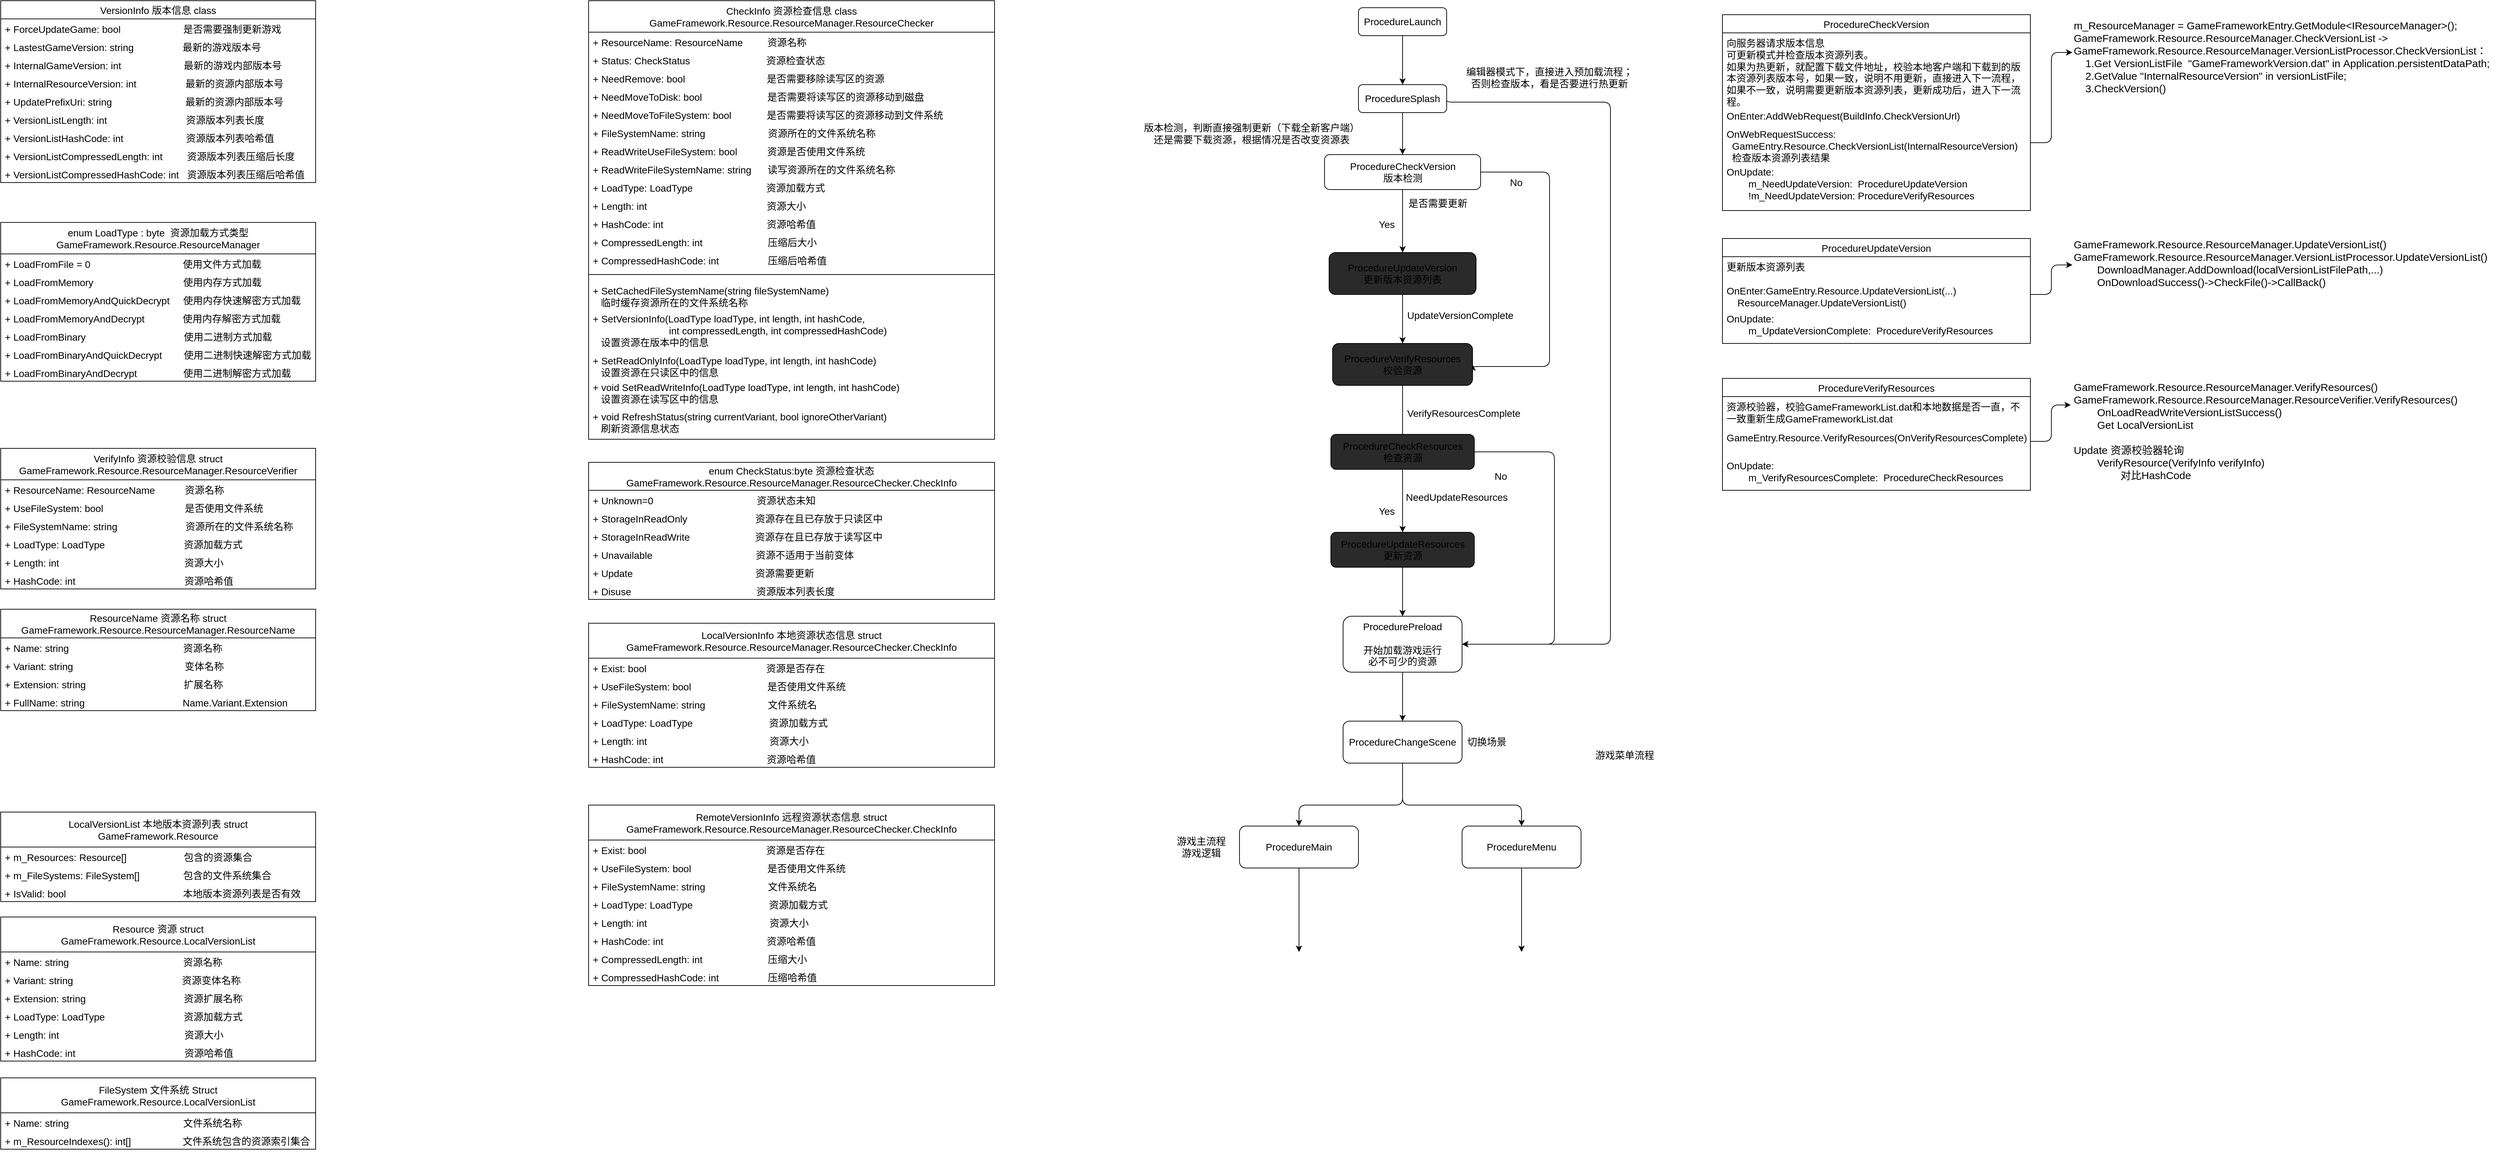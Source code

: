 <mxfile>
    <diagram id="QUaw3bAE2YYsnRq7ILRl" name="第 1 页">
        <mxGraphModel dx="1914" dy="881" grid="1" gridSize="10" guides="1" tooltips="1" connect="1" arrows="1" fold="1" page="1" pageScale="1" pageWidth="827" pageHeight="1169" background="none" math="0" shadow="0">
            <root>
                <mxCell id="0"/>
                <mxCell id="1" parent="0"/>
                <mxCell id="17" style="edgeStyle=orthogonalEdgeStyle;html=1;exitX=0.5;exitY=1;exitDx=0;exitDy=0;entryX=0.5;entryY=0;entryDx=0;entryDy=0;" parent="1" source="6" target="7" edge="1">
                    <mxGeometry relative="1" as="geometry"/>
                </mxCell>
                <mxCell id="6" value="ProcedureLaunch" style="rounded=1;whiteSpace=wrap;html=1;fontSize=14;" parent="1" vertex="1">
                    <mxGeometry x="1140" y="50" width="126" height="40" as="geometry"/>
                </mxCell>
                <mxCell id="42" style="edgeStyle=orthogonalEdgeStyle;html=1;entryX=0.5;entryY=0;entryDx=0;entryDy=0;exitX=0.5;exitY=1;exitDx=0;exitDy=0;" parent="1" source="7" target="13" edge="1">
                    <mxGeometry relative="1" as="geometry"/>
                </mxCell>
                <mxCell id="yiAYSCsGN9VdWLq7-ZU1-89" style="edgeStyle=orthogonalEdgeStyle;html=1;fontSize=14;exitX=1;exitY=0.5;exitDx=0;exitDy=0;" parent="1" source="7" target="10" edge="1">
                    <mxGeometry relative="1" as="geometry">
                        <mxPoint x="1300" y="190" as="sourcePoint"/>
                        <Array as="points">
                            <mxPoint x="1266" y="185"/>
                            <mxPoint x="1500" y="185"/>
                            <mxPoint x="1500" y="960"/>
                        </Array>
                    </mxGeometry>
                </mxCell>
                <mxCell id="7" value="&lt;span style=&quot;font-size: 14px;&quot;&gt;ProcedureSplash&lt;/span&gt;" style="rounded=1;whiteSpace=wrap;html=1;fontSize=14;" parent="1" vertex="1">
                    <mxGeometry x="1140" y="160" width="126" height="40" as="geometry"/>
                </mxCell>
                <mxCell id="8" value="编辑器模式下，直接进入预加载流程；否则检查版本，看是否要进行热更新" style="text;html=1;strokeColor=none;fillColor=none;align=center;verticalAlign=middle;whiteSpace=wrap;rounded=0;fontSize=14;" parent="1" vertex="1">
                    <mxGeometry x="1288" y="115" width="250" height="70" as="geometry"/>
                </mxCell>
                <mxCell id="60" style="edgeStyle=orthogonalEdgeStyle;html=1;entryX=0.5;entryY=0;entryDx=0;entryDy=0;fontSize=14;" parent="1" source="10" target="59" edge="1">
                    <mxGeometry relative="1" as="geometry"/>
                </mxCell>
                <mxCell id="10" value="ProcedurePreload&lt;br&gt;&lt;br&gt;开始加载游戏运行&lt;br&gt;必不可少的资源" style="rounded=1;whiteSpace=wrap;html=1;align=center;fontSize=14;" parent="1" vertex="1">
                    <mxGeometry x="1118" y="920" width="170" height="80" as="geometry"/>
                </mxCell>
                <mxCell id="yiAYSCsGN9VdWLq7-ZU1-79" style="edgeStyle=orthogonalEdgeStyle;html=1;entryX=0.5;entryY=0;entryDx=0;entryDy=0;fontSize=14;exitX=0.5;exitY=1;exitDx=0;exitDy=0;" parent="1" source="13" target="yiAYSCsGN9VdWLq7-ZU1-77" edge="1">
                    <mxGeometry relative="1" as="geometry">
                        <Array as="points">
                            <mxPoint x="1203" y="380"/>
                            <mxPoint x="1203" y="380"/>
                        </Array>
                    </mxGeometry>
                </mxCell>
                <mxCell id="yiAYSCsGN9VdWLq7-ZU1-80" style="edgeStyle=orthogonalEdgeStyle;html=1;fontSize=14;entryX=1;entryY=0.5;entryDx=0;entryDy=0;" parent="1" source="13" target="yiAYSCsGN9VdWLq7-ZU1-78" edge="1">
                    <mxGeometry relative="1" as="geometry">
                        <mxPoint x="1315" y="628" as="targetPoint"/>
                        <Array as="points">
                            <mxPoint x="1413" y="285"/>
                            <mxPoint x="1413" y="563"/>
                        </Array>
                    </mxGeometry>
                </mxCell>
                <mxCell id="13" value="ProcedureCheckVersion&lt;br&gt;&lt;span&gt;版本检测&lt;/span&gt;" style="rounded=1;whiteSpace=wrap;html=1;fontSize=14;" parent="1" vertex="1">
                    <mxGeometry x="1091.5" y="260" width="223" height="50" as="geometry"/>
                </mxCell>
                <mxCell id="18" value="VersionInfo 版本信息 class" style="swimlane;fontStyle=0;childLayout=stackLayout;horizontal=1;startSize=26;fillColor=none;horizontalStack=0;resizeParent=1;resizeParentMax=0;resizeLast=0;collapsible=1;marginBottom=0;fontSize=14;" parent="1" vertex="1">
                    <mxGeometry x="-800" y="40" width="450" height="260" as="geometry">
                        <mxRectangle x="20" y="20" width="90" height="26" as="alternateBounds"/>
                    </mxGeometry>
                </mxCell>
                <mxCell id="19" value="+ ForceUpdateGame: bool                       是否需要强制更新游戏" style="text;strokeColor=none;fillColor=none;align=left;verticalAlign=top;spacingLeft=4;spacingRight=4;overflow=hidden;rotatable=0;points=[[0,0.5],[1,0.5]];portConstraint=eastwest;fontSize=14;" parent="18" vertex="1">
                    <mxGeometry y="26" width="450" height="26" as="geometry"/>
                </mxCell>
                <mxCell id="20" value="+ LastestGameVersion: string                  最新的游戏版本号 " style="text;strokeColor=none;fillColor=none;align=left;verticalAlign=top;spacingLeft=4;spacingRight=4;overflow=hidden;rotatable=0;points=[[0,0.5],[1,0.5]];portConstraint=eastwest;fontSize=14;" parent="18" vertex="1">
                    <mxGeometry y="52" width="450" height="26" as="geometry"/>
                </mxCell>
                <mxCell id="21" value="+ InternalGameVersion: int                       最新的游戏内部版本号" style="text;strokeColor=none;fillColor=none;align=left;verticalAlign=top;spacingLeft=4;spacingRight=4;overflow=hidden;rotatable=0;points=[[0,0.5],[1,0.5]];portConstraint=eastwest;fontSize=14;" parent="18" vertex="1">
                    <mxGeometry y="78" width="450" height="26" as="geometry"/>
                </mxCell>
                <mxCell id="22" value="+ InternalResourceVersion: int                  最新的资源内部版本号" style="text;strokeColor=none;fillColor=none;align=left;verticalAlign=top;spacingLeft=4;spacingRight=4;overflow=hidden;rotatable=0;points=[[0,0.5],[1,0.5]];portConstraint=eastwest;fontSize=14;" parent="18" vertex="1">
                    <mxGeometry y="104" width="450" height="26" as="geometry"/>
                </mxCell>
                <mxCell id="23" value="+ UpdatePrefixUri: string                           最新的资源内部版本号    " style="text;strokeColor=none;fillColor=none;align=left;verticalAlign=top;spacingLeft=4;spacingRight=4;overflow=hidden;rotatable=0;points=[[0,0.5],[1,0.5]];portConstraint=eastwest;fontSize=14;" parent="18" vertex="1">
                    <mxGeometry y="130" width="450" height="26" as="geometry"/>
                </mxCell>
                <mxCell id="24" value="+ VersionListLength: int                             资源版本列表长度" style="text;strokeColor=none;fillColor=none;align=left;verticalAlign=top;spacingLeft=4;spacingRight=4;overflow=hidden;rotatable=0;points=[[0,0.5],[1,0.5]];portConstraint=eastwest;fontSize=14;" parent="18" vertex="1">
                    <mxGeometry y="156" width="450" height="26" as="geometry"/>
                </mxCell>
                <mxCell id="25" value="+ VersionListHashCode: int                       资源版本列表哈希值" style="text;strokeColor=none;fillColor=none;align=left;verticalAlign=top;spacingLeft=4;spacingRight=4;overflow=hidden;rotatable=0;points=[[0,0.5],[1,0.5]];portConstraint=eastwest;fontSize=14;" parent="18" vertex="1">
                    <mxGeometry y="182" width="450" height="26" as="geometry"/>
                </mxCell>
                <mxCell id="26" value="+ VersionListCompressedLength: int         资源版本列表压缩后长度" style="text;strokeColor=none;fillColor=none;align=left;verticalAlign=top;spacingLeft=4;spacingRight=4;overflow=hidden;rotatable=0;points=[[0,0.5],[1,0.5]];portConstraint=eastwest;fontSize=14;" parent="18" vertex="1">
                    <mxGeometry y="208" width="450" height="26" as="geometry"/>
                </mxCell>
                <mxCell id="33" value="+ VersionListCompressedHashCode: int   资源版本列表压缩后哈希值" style="text;strokeColor=none;fillColor=none;align=left;verticalAlign=top;spacingLeft=4;spacingRight=4;overflow=hidden;rotatable=0;points=[[0,0.5],[1,0.5]];portConstraint=eastwest;fontSize=14;" parent="18" vertex="1">
                    <mxGeometry y="234" width="450" height="26" as="geometry"/>
                </mxCell>
                <mxCell id="yiAYSCsGN9VdWLq7-ZU1-55" value="ProcedureCheckVersion" style="swimlane;fontStyle=0;childLayout=stackLayout;horizontal=1;startSize=26;horizontalStack=0;resizeParent=1;resizeParentMax=0;resizeLast=0;collapsible=1;marginBottom=0;fontSize=14;" parent="1" vertex="1">
                    <mxGeometry x="1660" y="60" width="440" height="280" as="geometry">
                        <mxRectangle x="1650" y="56" width="110" height="26" as="alternateBounds"/>
                    </mxGeometry>
                </mxCell>
                <mxCell id="yiAYSCsGN9VdWLq7-ZU1-84" value="向服务器请求版本信息&#10;可更新模式并检查版本资源列表。&#10;如果为热更新，就配置下载文件地址，校验本地客户端和下载到的版本资源列表版本号，如果一致，说明不用更新，直接进入下一流程，如果不一致，说明需要更新版本资源列表，更新成功后，进入下一流程。" style="text;strokeColor=none;fillColor=none;align=left;verticalAlign=top;spacingLeft=4;spacingRight=4;overflow=hidden;rotatable=0;points=[[0,0.5],[1,0.5]];portConstraint=eastwest;whiteSpace=wrap;fontSize=14;" parent="yiAYSCsGN9VdWLq7-ZU1-55" vertex="1">
                    <mxGeometry y="26" width="440" height="104" as="geometry"/>
                </mxCell>
                <mxCell id="yiAYSCsGN9VdWLq7-ZU1-56" value="OnEnter:AddWebRequest(BuildInfo.CheckVersionUrl)" style="text;strokeColor=none;fillColor=none;align=left;verticalAlign=top;spacingLeft=4;spacingRight=4;overflow=hidden;rotatable=0;points=[[0,0.5],[1,0.5]];portConstraint=eastwest;whiteSpace=wrap;fontSize=14;" parent="yiAYSCsGN9VdWLq7-ZU1-55" vertex="1">
                    <mxGeometry y="130" width="440" height="26" as="geometry"/>
                </mxCell>
                <mxCell id="yiAYSCsGN9VdWLq7-ZU1-57" value="OnWebRequestSuccess:&#10;  GameEntry.Resource.CheckVersionList(InternalResourceVersion)&#10;  检查版本资源列表结果" style="text;strokeColor=none;fillColor=none;align=left;verticalAlign=top;spacingLeft=4;spacingRight=4;overflow=hidden;rotatable=0;points=[[0,0.5],[1,0.5]];portConstraint=eastwest;fontSize=14;" parent="yiAYSCsGN9VdWLq7-ZU1-55" vertex="1">
                    <mxGeometry y="156" width="440" height="54" as="geometry"/>
                </mxCell>
                <mxCell id="yiAYSCsGN9VdWLq7-ZU1-58" value="OnUpdate:&#10;        m_NeedUpdateVersion:  ProcedureUpdateVersion&#10;        !m_NeedUpdateVersion: ProcedureVerifyResources" style="text;strokeColor=none;fillColor=none;align=left;verticalAlign=top;spacingLeft=4;spacingRight=4;overflow=hidden;rotatable=0;points=[[0,0.5],[1,0.5]];portConstraint=eastwest;fontSize=14;" parent="yiAYSCsGN9VdWLq7-ZU1-55" vertex="1">
                    <mxGeometry y="210" width="440" height="70" as="geometry"/>
                </mxCell>
                <mxCell id="yiAYSCsGN9VdWLq7-ZU1-75" value="m_ResourceManager = GameFrameworkEntry.GetModule&amp;lt;IResourceManager&amp;gt;();&lt;br style=&quot;font-size: 15px;&quot;&gt;GameFramework.Resource.ResourceManager.CheckVersionList -&amp;gt;&amp;nbsp;&lt;br style=&quot;font-size: 15px;&quot;&gt;GameFramework.Resource.ResourceManager.VersionListProcessor.CheckVersionList：&lt;br style=&quot;font-size: 15px;&quot;&gt;&amp;nbsp; &amp;nbsp; 1.Get VersionListFile&amp;nbsp; &quot;GameFrameworkVersion.dat&quot; in&amp;nbsp;Application.persistentDataPath;&lt;br style=&quot;font-size: 15px;&quot;&gt;&amp;nbsp; &amp;nbsp; 2.GetValue &quot;InternalResourceVersion&quot; in&amp;nbsp;versionListFile;&lt;br style=&quot;font-size: 15px;&quot;&gt;&amp;nbsp; &amp;nbsp; 3.CheckVersion()" style="text;align=left;verticalAlign=top;resizable=0;points=[];autosize=1;strokeColor=none;fontSize=15;html=1;" parent="1" vertex="1">
                    <mxGeometry x="2160" y="60" width="610" height="110" as="geometry"/>
                </mxCell>
                <mxCell id="yiAYSCsGN9VdWLq7-ZU1-76" style="edgeStyle=orthogonalEdgeStyle;html=1;entryX=0;entryY=0.491;entryDx=0;entryDy=0;entryPerimeter=0;fontSize=14;" parent="1" source="yiAYSCsGN9VdWLq7-ZU1-57" target="yiAYSCsGN9VdWLq7-ZU1-75" edge="1">
                    <mxGeometry relative="1" as="geometry"/>
                </mxCell>
                <mxCell id="49" style="edgeStyle=orthogonalEdgeStyle;html=1;entryX=0.5;entryY=0;entryDx=0;entryDy=0;fontSize=14;" parent="1" source="yiAYSCsGN9VdWLq7-ZU1-77" target="yiAYSCsGN9VdWLq7-ZU1-78" edge="1">
                    <mxGeometry relative="1" as="geometry">
                        <Array as="points"/>
                    </mxGeometry>
                </mxCell>
                <mxCell id="yiAYSCsGN9VdWLq7-ZU1-77" value="ProcedureUpdateVersion&lt;br&gt;更新版本资源列表" style="rounded=1;whiteSpace=wrap;html=1;fontSize=14;fillColor=#2a2a2a;verticalAlign=middle;" parent="1" vertex="1">
                    <mxGeometry x="1098" y="400" width="210" height="60" as="geometry"/>
                </mxCell>
                <mxCell id="yiAYSCsGN9VdWLq7-ZU1-83" style="edgeStyle=orthogonalEdgeStyle;html=1;entryX=0.5;entryY=0;entryDx=0;entryDy=0;fontSize=14;exitX=0.5;exitY=1;exitDx=0;exitDy=0;" parent="1" source="yiAYSCsGN9VdWLq7-ZU1-78" target="yiAYSCsGN9VdWLq7-ZU1-81" edge="1">
                    <mxGeometry relative="1" as="geometry">
                        <mxPoint x="1203" y="660" as="sourcePoint"/>
                        <Array as="points">
                            <mxPoint x="1203" y="700"/>
                            <mxPoint x="1203" y="700"/>
                        </Array>
                    </mxGeometry>
                </mxCell>
                <mxCell id="yiAYSCsGN9VdWLq7-ZU1-78" value="ProcedureVerifyResources&lt;br&gt;校验资源" style="rounded=1;whiteSpace=wrap;html=1;fontSize=14;fillColor=#2a2a2a;verticalAlign=middle;" parent="1" vertex="1">
                    <mxGeometry x="1103" y="530" width="200" height="60" as="geometry"/>
                </mxCell>
                <mxCell id="77" style="edgeStyle=none;html=1;entryX=0.5;entryY=0;entryDx=0;entryDy=0;" parent="1" source="yiAYSCsGN9VdWLq7-ZU1-81" target="76" edge="1">
                    <mxGeometry relative="1" as="geometry"/>
                </mxCell>
                <mxCell id="79" style="edgeStyle=orthogonalEdgeStyle;html=1;exitX=1;exitY=0.5;exitDx=0;exitDy=0;entryX=1;entryY=0.5;entryDx=0;entryDy=0;" parent="1" source="yiAYSCsGN9VdWLq7-ZU1-81" target="10" edge="1">
                    <mxGeometry relative="1" as="geometry">
                        <mxPoint x="1300" y="1000" as="targetPoint"/>
                        <mxPoint x="1340" y="720" as="sourcePoint"/>
                        <Array as="points">
                            <mxPoint x="1420" y="685"/>
                            <mxPoint x="1420" y="960"/>
                        </Array>
                    </mxGeometry>
                </mxCell>
                <mxCell id="yiAYSCsGN9VdWLq7-ZU1-81" value="ProcedureCheckResources&lt;br&gt;检查资源" style="rounded=1;whiteSpace=wrap;html=1;fontSize=14;fillColor=#2a2a2a;verticalAlign=middle;" parent="1" vertex="1">
                    <mxGeometry x="1100.5" y="660" width="205" height="50" as="geometry"/>
                </mxCell>
                <mxCell id="43" value="是否需要更新" style="text;html=1;align=center;verticalAlign=middle;resizable=0;points=[];autosize=1;strokeColor=none;fontSize=14;" parent="1" vertex="1">
                    <mxGeometry x="1203" y="320" width="100" height="20" as="geometry"/>
                </mxCell>
                <mxCell id="44" value="No" style="text;html=1;align=center;verticalAlign=middle;resizable=0;points=[];autosize=1;strokeColor=none;fontSize=14;" parent="1" vertex="1">
                    <mxGeometry x="1350" y="290" width="30" height="20" as="geometry"/>
                </mxCell>
                <mxCell id="45" value="Yes" style="text;html=1;align=center;verticalAlign=middle;resizable=0;points=[];autosize=1;strokeColor=none;fontSize=14;" parent="1" vertex="1">
                    <mxGeometry x="1160" y="350" width="40" height="20" as="geometry"/>
                </mxCell>
                <mxCell id="46" value="&lt;span&gt;版本检测，判断直接强制更新&lt;/span&gt;&lt;span&gt;（下载全新客户端）&lt;br&gt;还是需要&lt;/span&gt;&lt;span&gt;下载资源，根据情况是否改变&lt;/span&gt;&lt;span&gt;资源表&lt;/span&gt;" style="text;html=1;align=center;verticalAlign=middle;resizable=0;points=[];autosize=1;strokeColor=none;fontSize=14;" parent="1" vertex="1">
                    <mxGeometry x="827" y="210" width="320" height="40" as="geometry"/>
                </mxCell>
                <mxCell id="52" value="UpdateVersionComplete" style="text;html=1;align=center;verticalAlign=middle;resizable=0;points=[];autosize=1;strokeColor=none;fontSize=14;" parent="1" vertex="1">
                    <mxGeometry x="1200" y="480" width="170" height="20" as="geometry"/>
                </mxCell>
                <mxCell id="53" value="VerifyResourcesComplete" style="text;html=1;align=center;verticalAlign=middle;resizable=0;points=[];autosize=1;strokeColor=none;fontSize=14;" parent="1" vertex="1">
                    <mxGeometry x="1200" y="620" width="180" height="20" as="geometry"/>
                </mxCell>
                <mxCell id="54" value="NeedUpdateResources" style="text;html=1;align=center;verticalAlign=middle;resizable=0;points=[];autosize=1;strokeColor=none;fontSize=14;" parent="1" vertex="1">
                    <mxGeometry x="1200" y="740" width="160" height="20" as="geometry"/>
                </mxCell>
                <mxCell id="55" value="Yes" style="text;html=1;align=center;verticalAlign=middle;resizable=0;points=[];autosize=1;strokeColor=none;fontSize=14;" parent="1" vertex="1">
                    <mxGeometry x="1160" y="760" width="40" height="20" as="geometry"/>
                </mxCell>
                <mxCell id="56" value="No" style="text;html=1;align=center;verticalAlign=middle;resizable=0;points=[];autosize=1;strokeColor=none;fontSize=14;" parent="1" vertex="1">
                    <mxGeometry x="1328" y="710" width="30" height="20" as="geometry"/>
                </mxCell>
                <mxCell id="62" style="edgeStyle=orthogonalEdgeStyle;html=1;entryX=0.5;entryY=0;entryDx=0;entryDy=0;fontSize=14;" parent="1" source="59" target="61" edge="1">
                    <mxGeometry relative="1" as="geometry">
                        <Array as="points">
                            <mxPoint x="1203" y="1190"/>
                            <mxPoint x="1055" y="1190"/>
                        </Array>
                    </mxGeometry>
                </mxCell>
                <mxCell id="64" style="edgeStyle=orthogonalEdgeStyle;html=1;fontSize=14;" parent="1" source="59" target="63" edge="1">
                    <mxGeometry relative="1" as="geometry">
                        <Array as="points">
                            <mxPoint x="1203" y="1190"/>
                            <mxPoint x="1373" y="1190"/>
                        </Array>
                    </mxGeometry>
                </mxCell>
                <mxCell id="59" value="ProcedureChangeScene" style="rounded=1;whiteSpace=wrap;html=1;fontSize=14;" parent="1" vertex="1">
                    <mxGeometry x="1118" y="1070" width="170" height="60" as="geometry"/>
                </mxCell>
                <mxCell id="69" style="edgeStyle=orthogonalEdgeStyle;html=1;fontSize=14;" parent="1" source="61" edge="1">
                    <mxGeometry relative="1" as="geometry">
                        <mxPoint x="1055" y="1400" as="targetPoint"/>
                    </mxGeometry>
                </mxCell>
                <mxCell id="61" value="ProcedureMain" style="rounded=1;whiteSpace=wrap;html=1;fontSize=14;" parent="1" vertex="1">
                    <mxGeometry x="970" y="1220" width="170" height="60" as="geometry"/>
                </mxCell>
                <mxCell id="70" style="edgeStyle=none;html=1;" parent="1" source="63" edge="1">
                    <mxGeometry relative="1" as="geometry">
                        <mxPoint x="1373" y="1400" as="targetPoint"/>
                    </mxGeometry>
                </mxCell>
                <mxCell id="63" value="ProcedureMenu" style="rounded=1;whiteSpace=wrap;html=1;fontSize=14;" parent="1" vertex="1">
                    <mxGeometry x="1288" y="1220" width="170" height="60" as="geometry"/>
                </mxCell>
                <mxCell id="65" value="切换场景" style="text;html=1;align=center;verticalAlign=middle;resizable=0;points=[];autosize=1;strokeColor=none;fontSize=14;" parent="1" vertex="1">
                    <mxGeometry x="1288" y="1090" width="70" height="20" as="geometry"/>
                </mxCell>
                <mxCell id="66" value="游戏主流程&lt;br&gt;游戏逻辑" style="text;html=1;align=center;verticalAlign=middle;resizable=0;points=[];autosize=1;strokeColor=none;fontSize=14;" parent="1" vertex="1">
                    <mxGeometry x="870" y="1230" width="90" height="40" as="geometry"/>
                </mxCell>
                <mxCell id="67" value="游戏菜单流程" style="text;html=1;align=center;verticalAlign=middle;resizable=0;points=[];autosize=1;strokeColor=none;fontSize=14;" parent="1" vertex="1">
                    <mxGeometry x="1470" y="1109" width="100" height="20" as="geometry"/>
                </mxCell>
                <mxCell id="71" value="ProcedureUpdateVersion" style="swimlane;fontStyle=0;childLayout=stackLayout;horizontal=1;startSize=26;horizontalStack=0;resizeParent=1;resizeParentMax=0;resizeLast=0;collapsible=1;marginBottom=0;fontSize=14;" parent="1" vertex="1">
                    <mxGeometry x="1660" y="380" width="440" height="150" as="geometry">
                        <mxRectangle x="1650" y="56" width="110" height="26" as="alternateBounds"/>
                    </mxGeometry>
                </mxCell>
                <mxCell id="72" value="更新版本资源列表" style="text;strokeColor=none;fillColor=none;align=left;verticalAlign=top;spacingLeft=4;spacingRight=4;overflow=hidden;rotatable=0;points=[[0,0.5],[1,0.5]];portConstraint=eastwest;whiteSpace=wrap;fontSize=14;" parent="71" vertex="1">
                    <mxGeometry y="26" width="440" height="34" as="geometry"/>
                </mxCell>
                <mxCell id="73" value="OnEnter:GameEntry.Resource.UpdateVersionList(...)&#10;    ResourceManager.UpdateVersionList()" style="text;strokeColor=none;fillColor=none;align=left;verticalAlign=top;spacingLeft=4;spacingRight=4;overflow=hidden;rotatable=0;points=[[0,0.5],[1,0.5]];portConstraint=eastwest;whiteSpace=wrap;fontSize=14;" parent="71" vertex="1">
                    <mxGeometry y="60" width="440" height="40" as="geometry"/>
                </mxCell>
                <mxCell id="75" value="OnUpdate:&#10;        m_UpdateVersionComplete:  ProcedureVerifyResources" style="text;strokeColor=none;fillColor=none;align=left;verticalAlign=top;spacingLeft=4;spacingRight=4;overflow=hidden;rotatable=0;points=[[0,0.5],[1,0.5]];portConstraint=eastwest;fontSize=14;" parent="71" vertex="1">
                    <mxGeometry y="100" width="440" height="50" as="geometry"/>
                </mxCell>
                <mxCell id="78" style="edgeStyle=none;html=1;entryX=0.5;entryY=0;entryDx=0;entryDy=0;" parent="1" source="76" target="10" edge="1">
                    <mxGeometry relative="1" as="geometry"/>
                </mxCell>
                <mxCell id="76" value="ProcedureUpdateResources&lt;br&gt;更新资源" style="rounded=1;whiteSpace=wrap;html=1;fontSize=14;fillColor=#2a2a2a;verticalAlign=middle;" parent="1" vertex="1">
                    <mxGeometry x="1100.5" y="800" width="205" height="50" as="geometry"/>
                </mxCell>
                <mxCell id="80" value="&lt;font style=&quot;font-size: 15px;&quot;&gt;&lt;span style=&quot;font-size: 15px;&quot;&gt;GameFramework.Resource.ResourceManager.UpdateVersionList()&lt;/span&gt;&lt;br style=&quot;font-size: 15px;&quot;&gt;&lt;span style=&quot;font-size: 15px;&quot;&gt;GameFramework.Resource.ResourceManager.VersionListProcessor.&lt;/span&gt;&lt;span style=&quot;font-size: 15px;&quot;&gt;UpdateVersionList()&lt;/span&gt;&lt;font style=&quot;font-size: 15px;&quot;&gt;&lt;br style=&quot;font-size: 15px;&quot;&gt;&lt;/font&gt;&lt;/font&gt;&lt;font style=&quot;font-size: 15px;&quot;&gt;&lt;span style=&quot;font-size: 15px;&quot;&gt;&#9;&lt;/span&gt;&lt;span style=&quot;font-size: 15px;&quot;&gt;&lt;span style=&quot;white-space: pre; font-size: 15px;&quot;&gt;&#9;&lt;/span&gt;DownloadManager.AddDownload(localVersionListFilePath,...)&lt;/span&gt;&lt;br style=&quot;font-size: 15px;&quot;&gt;&lt;span style=&quot;font-size: 15px;&quot;&gt;&#9;&lt;/span&gt;&lt;span style=&quot;font-size: 15px;&quot;&gt;&lt;span style=&quot;white-space: pre; font-size: 15px;&quot;&gt;&#9;&lt;/span&gt;OnDownloadSuccess()-&amp;gt;CheckFile()-&amp;gt;CallBack()&lt;/span&gt;&lt;br style=&quot;font-size: 15px;&quot;&gt;&lt;/font&gt;" style="text;html=1;align=left;verticalAlign=middle;resizable=0;points=[];autosize=1;strokeColor=none;fontSize=15;" parent="1" vertex="1">
                    <mxGeometry x="2160" y="375" width="610" height="80" as="geometry"/>
                </mxCell>
                <mxCell id="82" style="edgeStyle=orthogonalEdgeStyle;html=1;entryX=0;entryY=0.535;entryDx=0;entryDy=0;entryPerimeter=0;fontSize=15;" parent="1" source="73" target="80" edge="1">
                    <mxGeometry relative="1" as="geometry"/>
                </mxCell>
                <mxCell id="83" value="ProcedureVerifyResources" style="swimlane;fontStyle=0;childLayout=stackLayout;horizontal=1;startSize=26;horizontalStack=0;resizeParent=1;resizeParentMax=0;resizeLast=0;collapsible=1;marginBottom=0;fontSize=14;" parent="1" vertex="1">
                    <mxGeometry x="1660" y="580" width="440" height="160" as="geometry">
                        <mxRectangle x="1650" y="56" width="110" height="26" as="alternateBounds"/>
                    </mxGeometry>
                </mxCell>
                <mxCell id="84" value="资源校验器，校验GameFrameworkList.dat和本地数据是否一直，不一致重新生成GameFrameworkList.dat" style="text;strokeColor=none;fillColor=none;align=left;verticalAlign=top;spacingLeft=4;spacingRight=4;overflow=hidden;rotatable=0;points=[[0,0.5],[1,0.5]];portConstraint=eastwest;whiteSpace=wrap;fontSize=14;" parent="83" vertex="1">
                    <mxGeometry y="26" width="440" height="44" as="geometry"/>
                </mxCell>
                <mxCell id="85" value="GameEntry.Resource.VerifyResources(OnVerifyResourcesComplete);" style="text;strokeColor=none;fillColor=none;align=left;verticalAlign=top;spacingLeft=4;spacingRight=4;overflow=hidden;rotatable=0;points=[[0,0.5],[1,0.5]];portConstraint=eastwest;whiteSpace=wrap;fontSize=14;" parent="83" vertex="1">
                    <mxGeometry y="70" width="440" height="40" as="geometry"/>
                </mxCell>
                <mxCell id="86" value="OnUpdate:&#10;        m_VerifyResourcesComplete:  ProcedureCheckResources" style="text;strokeColor=none;fillColor=none;align=left;verticalAlign=top;spacingLeft=4;spacingRight=4;overflow=hidden;rotatable=0;points=[[0,0.5],[1,0.5]];portConstraint=eastwest;fontSize=14;" parent="83" vertex="1">
                    <mxGeometry y="110" width="440" height="50" as="geometry"/>
                </mxCell>
                <mxCell id="87" value="&lt;font&gt;&lt;span style=&quot;font-size: 15px&quot;&gt;GameFramework.Resource.ResourceManager.VerifyResources()&lt;/span&gt;&lt;br style=&quot;font-size: 15px&quot;&gt;&lt;span style=&quot;font-size: 15px&quot;&gt;GameFramework.Resource.ResourceManager.ResourceVerifier.VerifyResources()&lt;/span&gt;&lt;font style=&quot;font-size: 15px&quot;&gt;&lt;br style=&quot;font-size: 15px&quot;&gt;&lt;/font&gt;&lt;/font&gt;&lt;span style=&quot;white-space: pre&quot;&gt;&#9;&lt;/span&gt;OnLoadReadWriteVersionListSuccess()&lt;br&gt;&lt;span style=&quot;white-space: pre&quot;&gt;&#9;&lt;/span&gt;Get LocalVersionList&lt;br&gt;&lt;span style=&quot;font-size: 15px&quot;&gt;&lt;span&gt;&#9;&lt;/span&gt;&lt;span&gt;&#9;&lt;/span&gt;&lt;span&gt;&#9;&lt;/span&gt;&lt;br&gt;Update&amp;nbsp;&lt;/span&gt;&lt;span style=&quot;font-size: 15px&quot;&gt;资源校验器轮询&lt;br&gt;&lt;/span&gt;&lt;span style=&quot;font-size: 15px&quot;&gt;&#9;&lt;/span&gt;&lt;span style=&quot;font-size: 15px&quot;&gt;&lt;span style=&quot;white-space: pre&quot;&gt;&#9;&lt;/span&gt;VerifyResource(VerifyInfo verifyInfo)&lt;br&gt;&lt;/span&gt;&lt;span style=&quot;white-space: pre&quot;&gt;&#9;&lt;/span&gt;&lt;span style=&quot;white-space: pre&quot;&gt;&#9;&lt;/span&gt;对比HashCode&lt;br&gt;" style="text;html=1;align=left;verticalAlign=middle;resizable=0;points=[];autosize=1;strokeColor=none;fontSize=15;" parent="1" vertex="1">
                    <mxGeometry x="2160" y="580" width="560" height="150" as="geometry"/>
                </mxCell>
                <mxCell id="88" value="VerifyInfo 资源校验信息 struct&#10;GameFramework.Resource.ResourceManager.ResourceVerifier" style="swimlane;fontStyle=0;childLayout=stackLayout;horizontal=1;startSize=45;fillColor=none;horizontalStack=0;resizeParent=1;resizeParentMax=0;resizeLast=0;collapsible=1;marginBottom=0;fontSize=14;" parent="1" vertex="1">
                    <mxGeometry x="-800" y="680" width="450" height="201" as="geometry">
                        <mxRectangle x="20" y="20" width="90" height="26" as="alternateBounds"/>
                    </mxGeometry>
                </mxCell>
                <mxCell id="89" value="+ ResourceName: ResourceName           资源名称" style="text;strokeColor=none;fillColor=none;align=left;verticalAlign=top;spacingLeft=4;spacingRight=4;overflow=hidden;rotatable=0;points=[[0,0.5],[1,0.5]];portConstraint=eastwest;fontSize=14;" parent="88" vertex="1">
                    <mxGeometry y="45" width="450" height="26" as="geometry"/>
                </mxCell>
                <mxCell id="90" value="+ UseFileSystem: bool                              是否使用文件系统 " style="text;strokeColor=none;fillColor=none;align=left;verticalAlign=top;spacingLeft=4;spacingRight=4;overflow=hidden;rotatable=0;points=[[0,0.5],[1,0.5]];portConstraint=eastwest;fontSize=14;" parent="88" vertex="1">
                    <mxGeometry y="71" width="450" height="26" as="geometry"/>
                </mxCell>
                <mxCell id="91" value="+ FileSystemName: string                         资源所在的文件系统名称" style="text;strokeColor=none;fillColor=none;align=left;verticalAlign=top;spacingLeft=4;spacingRight=4;overflow=hidden;rotatable=0;points=[[0,0.5],[1,0.5]];portConstraint=eastwest;fontSize=14;" parent="88" vertex="1">
                    <mxGeometry y="97" width="450" height="26" as="geometry"/>
                </mxCell>
                <mxCell id="92" value="+ LoadType: LoadType                             资源加载方式" style="text;strokeColor=none;fillColor=none;align=left;verticalAlign=top;spacingLeft=4;spacingRight=4;overflow=hidden;rotatable=0;points=[[0,0.5],[1,0.5]];portConstraint=eastwest;fontSize=14;" parent="88" vertex="1">
                    <mxGeometry y="123" width="450" height="26" as="geometry"/>
                </mxCell>
                <mxCell id="93" value="+ Length: int                                              资源大小 " style="text;strokeColor=none;fillColor=none;align=left;verticalAlign=top;spacingLeft=4;spacingRight=4;overflow=hidden;rotatable=0;points=[[0,0.5],[1,0.5]];portConstraint=eastwest;fontSize=14;" parent="88" vertex="1">
                    <mxGeometry y="149" width="450" height="26" as="geometry"/>
                </mxCell>
                <mxCell id="94" value="+ HashCode: int                                        资源哈希值" style="text;strokeColor=none;fillColor=none;align=left;verticalAlign=top;spacingLeft=4;spacingRight=4;overflow=hidden;rotatable=0;points=[[0,0.5],[1,0.5]];portConstraint=eastwest;fontSize=14;" parent="88" vertex="1">
                    <mxGeometry y="175" width="450" height="26" as="geometry"/>
                </mxCell>
                <mxCell id="98" value="ResourceName 资源名称 struct&#10;GameFramework.Resource.ResourceManager.ResourceName" style="swimlane;fontStyle=0;childLayout=stackLayout;horizontal=1;startSize=41;fillColor=none;horizontalStack=0;resizeParent=1;resizeParentMax=0;resizeLast=0;collapsible=1;marginBottom=0;fontSize=14;" parent="1" vertex="1">
                    <mxGeometry x="-800" y="910" width="450" height="145" as="geometry">
                        <mxRectangle x="20" y="20" width="90" height="26" as="alternateBounds"/>
                    </mxGeometry>
                </mxCell>
                <mxCell id="99" value="+ Name: string                                          资源名称" style="text;strokeColor=none;fillColor=none;align=left;verticalAlign=top;spacingLeft=4;spacingRight=4;overflow=hidden;rotatable=0;points=[[0,0.5],[1,0.5]];portConstraint=eastwest;fontSize=14;" parent="98" vertex="1">
                    <mxGeometry y="41" width="450" height="26" as="geometry"/>
                </mxCell>
                <mxCell id="100" value="+ Variant: string                                         变体名称&#10; " style="text;strokeColor=none;fillColor=none;align=left;verticalAlign=top;spacingLeft=4;spacingRight=4;overflow=hidden;rotatable=0;points=[[0,0.5],[1,0.5]];portConstraint=eastwest;fontSize=14;" parent="98" vertex="1">
                    <mxGeometry y="67" width="450" height="26" as="geometry"/>
                </mxCell>
                <mxCell id="101" value="+ Extension: string                                    扩展名称" style="text;strokeColor=none;fillColor=none;align=left;verticalAlign=top;spacingLeft=4;spacingRight=4;overflow=hidden;rotatable=0;points=[[0,0.5],[1,0.5]];portConstraint=eastwest;fontSize=14;" parent="98" vertex="1">
                    <mxGeometry y="93" width="450" height="26" as="geometry"/>
                </mxCell>
                <mxCell id="102" value="+ FullName: string                                    Name.Variant.Extension" style="text;strokeColor=none;fillColor=none;align=left;verticalAlign=top;spacingLeft=4;spacingRight=4;overflow=hidden;rotatable=0;points=[[0,0.5],[1,0.5]];portConstraint=eastwest;fontSize=14;" parent="98" vertex="1">
                    <mxGeometry y="119" width="450" height="26" as="geometry"/>
                </mxCell>
                <mxCell id="105" value="FileSystem 文件系统 Struct&#10;GameFramework.Resource.LocalVersionList" style="swimlane;fontStyle=0;childLayout=stackLayout;horizontal=1;startSize=50;fillColor=none;horizontalStack=0;resizeParent=1;resizeParentMax=0;resizeLast=0;collapsible=1;marginBottom=0;fontSize=14;" parent="1" vertex="1">
                    <mxGeometry x="-800" y="1580" width="450" height="102" as="geometry">
                        <mxRectangle x="20" y="20" width="90" height="26" as="alternateBounds"/>
                    </mxGeometry>
                </mxCell>
                <mxCell id="106" value="+ Name: string                                          文件系统名称" style="text;strokeColor=none;fillColor=none;align=left;verticalAlign=top;spacingLeft=4;spacingRight=4;overflow=hidden;rotatable=0;points=[[0,0.5],[1,0.5]];portConstraint=eastwest;fontSize=14;" parent="105" vertex="1">
                    <mxGeometry y="50" width="450" height="26" as="geometry"/>
                </mxCell>
                <mxCell id="107" value="+ m_ResourceIndexes(): int[]                   文件系统包含的资源索引集合" style="text;strokeColor=none;fillColor=none;align=left;verticalAlign=top;spacingLeft=4;spacingRight=4;overflow=hidden;rotatable=0;points=[[0,0.5],[1,0.5]];portConstraint=eastwest;fontSize=14;" parent="105" vertex="1">
                    <mxGeometry y="76" width="450" height="26" as="geometry"/>
                </mxCell>
                <mxCell id="110" value="LocalVersionList 本地版本资源列表 struct&#10;GameFramework.Resource" style="swimlane;fontStyle=0;childLayout=stackLayout;horizontal=1;startSize=50;fillColor=none;horizontalStack=0;resizeParent=1;resizeParentMax=0;resizeLast=0;collapsible=1;marginBottom=0;fontSize=14;" parent="1" vertex="1">
                    <mxGeometry x="-800" y="1200" width="450" height="128" as="geometry">
                        <mxRectangle x="20" y="20" width="90" height="26" as="alternateBounds"/>
                    </mxGeometry>
                </mxCell>
                <mxCell id="112" value="+ m_Resources: Resource[]                     包含的资源集合" style="text;strokeColor=none;fillColor=none;align=left;verticalAlign=top;spacingLeft=4;spacingRight=4;overflow=hidden;rotatable=0;points=[[0,0.5],[1,0.5]];portConstraint=eastwest;fontSize=14;" parent="110" vertex="1">
                    <mxGeometry y="50" width="450" height="26" as="geometry"/>
                </mxCell>
                <mxCell id="111" value="+ m_FileSystems: FileSystem[]                包含的文件系统集合" style="text;strokeColor=none;fillColor=none;align=left;verticalAlign=top;spacingLeft=4;spacingRight=4;overflow=hidden;rotatable=0;points=[[0,0.5],[1,0.5]];portConstraint=eastwest;fontSize=14;" parent="110" vertex="1">
                    <mxGeometry y="76" width="450" height="26" as="geometry"/>
                </mxCell>
                <mxCell id="113" value="+ IsValid: bool                                           本地版本资源列表是否有效" style="text;strokeColor=none;fillColor=none;align=left;verticalAlign=top;spacingLeft=4;spacingRight=4;overflow=hidden;rotatable=0;points=[[0,0.5],[1,0.5]];portConstraint=eastwest;fontSize=14;" parent="110" vertex="1">
                    <mxGeometry y="102" width="450" height="26" as="geometry"/>
                </mxCell>
                <mxCell id="115" value="Resource 资源 struct&#10;GameFramework.Resource.LocalVersionList" style="swimlane;fontStyle=0;childLayout=stackLayout;horizontal=1;startSize=50;fillColor=none;horizontalStack=0;resizeParent=1;resizeParentMax=0;resizeLast=0;collapsible=1;marginBottom=0;fontSize=14;" parent="1" vertex="1">
                    <mxGeometry x="-800" y="1350" width="450" height="206" as="geometry">
                        <mxRectangle x="20" y="20" width="90" height="26" as="alternateBounds"/>
                    </mxGeometry>
                </mxCell>
                <mxCell id="116" value="+ Name: string                                          资源名称" style="text;strokeColor=none;fillColor=none;align=left;verticalAlign=top;spacingLeft=4;spacingRight=4;overflow=hidden;rotatable=0;points=[[0,0.5],[1,0.5]];portConstraint=eastwest;fontSize=14;" parent="115" vertex="1">
                    <mxGeometry y="50" width="450" height="26" as="geometry"/>
                </mxCell>
                <mxCell id="117" value="+ Variant: string                                        资源变体名称&#10; " style="text;strokeColor=none;fillColor=none;align=left;verticalAlign=top;spacingLeft=4;spacingRight=4;overflow=hidden;rotatable=0;points=[[0,0.5],[1,0.5]];portConstraint=eastwest;fontSize=14;" parent="115" vertex="1">
                    <mxGeometry y="76" width="450" height="26" as="geometry"/>
                </mxCell>
                <mxCell id="118" value="+ Extension: string                                    资源扩展名称" style="text;strokeColor=none;fillColor=none;align=left;verticalAlign=top;spacingLeft=4;spacingRight=4;overflow=hidden;rotatable=0;points=[[0,0.5],[1,0.5]];portConstraint=eastwest;fontSize=14;" parent="115" vertex="1">
                    <mxGeometry y="102" width="450" height="26" as="geometry"/>
                </mxCell>
                <mxCell id="119" value="+ LoadType: LoadType                             资源加载方式" style="text;strokeColor=none;fillColor=none;align=left;verticalAlign=top;spacingLeft=4;spacingRight=4;overflow=hidden;rotatable=0;points=[[0,0.5],[1,0.5]];portConstraint=eastwest;fontSize=14;" parent="115" vertex="1">
                    <mxGeometry y="128" width="450" height="26" as="geometry"/>
                </mxCell>
                <mxCell id="120" value="+ Length: int                                              资源大小 " style="text;strokeColor=none;fillColor=none;align=left;verticalAlign=top;spacingLeft=4;spacingRight=4;overflow=hidden;rotatable=0;points=[[0,0.5],[1,0.5]];portConstraint=eastwest;fontSize=14;" parent="115" vertex="1">
                    <mxGeometry y="154" width="450" height="26" as="geometry"/>
                </mxCell>
                <mxCell id="121" value="+ HashCode: int                                        资源哈希值" style="text;strokeColor=none;fillColor=none;align=left;verticalAlign=top;spacingLeft=4;spacingRight=4;overflow=hidden;rotatable=0;points=[[0,0.5],[1,0.5]];portConstraint=eastwest;fontSize=14;" parent="115" vertex="1">
                    <mxGeometry y="180" width="450" height="26" as="geometry"/>
                </mxCell>
                <mxCell id="122" style="edgeStyle=orthogonalEdgeStyle;html=1;entryX=-0.004;entryY=0.253;entryDx=0;entryDy=0;entryPerimeter=0;fontSize=14;" parent="1" source="85" target="87" edge="1">
                    <mxGeometry relative="1" as="geometry"/>
                </mxCell>
                <mxCell id="123" value="CheckInfo 资源检查信息 class&#10;GameFramework.Resource.ResourceManager.ResourceChecker" style="swimlane;fontStyle=0;childLayout=stackLayout;horizontal=1;startSize=45;fillColor=none;horizontalStack=0;resizeParent=1;resizeParentMax=0;resizeLast=0;collapsible=1;marginBottom=0;fontSize=14;" vertex="1" parent="1">
                    <mxGeometry x="40" y="40" width="580" height="627" as="geometry">
                        <mxRectangle x="20" y="20" width="90" height="26" as="alternateBounds"/>
                    </mxGeometry>
                </mxCell>
                <mxCell id="124" value="+ ResourceName: ResourceName         资源名称" style="text;strokeColor=none;fillColor=none;align=left;verticalAlign=top;spacingLeft=4;spacingRight=4;overflow=hidden;rotatable=0;points=[[0,0.5],[1,0.5]];portConstraint=eastwest;fontSize=14;" vertex="1" parent="123">
                    <mxGeometry y="45" width="580" height="26" as="geometry"/>
                </mxCell>
                <mxCell id="125" value="+ Status: CheckStatus                            资源检查状态 " style="text;strokeColor=none;fillColor=none;align=left;verticalAlign=top;spacingLeft=4;spacingRight=4;overflow=hidden;rotatable=0;points=[[0,0.5],[1,0.5]];portConstraint=eastwest;fontSize=14;" vertex="1" parent="123">
                    <mxGeometry y="71" width="580" height="26" as="geometry"/>
                </mxCell>
                <mxCell id="126" value="+ NeedRemove: bool                              是否需要移除读写区的资源" style="text;strokeColor=none;fillColor=none;align=left;verticalAlign=top;spacingLeft=4;spacingRight=4;overflow=hidden;rotatable=0;points=[[0,0.5],[1,0.5]];portConstraint=eastwest;fontSize=14;" vertex="1" parent="123">
                    <mxGeometry y="97" width="580" height="26" as="geometry"/>
                </mxCell>
                <mxCell id="127" value="+ NeedMoveToDisk: bool                        是否需要将读写区的资源移动到磁盘" style="text;strokeColor=none;fillColor=none;align=left;verticalAlign=top;spacingLeft=4;spacingRight=4;overflow=hidden;rotatable=0;points=[[0,0.5],[1,0.5]];portConstraint=eastwest;fontSize=14;" vertex="1" parent="123">
                    <mxGeometry y="123" width="580" height="26" as="geometry"/>
                </mxCell>
                <mxCell id="128" value="+ NeedMoveToFileSystem: bool             是否需要将读写区的资源移动到文件系统 " style="text;strokeColor=none;fillColor=none;align=left;verticalAlign=top;spacingLeft=4;spacingRight=4;overflow=hidden;rotatable=0;points=[[0,0.5],[1,0.5]];portConstraint=eastwest;fontSize=14;" vertex="1" parent="123">
                    <mxGeometry y="149" width="580" height="26" as="geometry"/>
                </mxCell>
                <mxCell id="129" value="+ FileSystemName: string                       资源所在的文件系统名称" style="text;strokeColor=none;fillColor=none;align=left;verticalAlign=top;spacingLeft=4;spacingRight=4;overflow=hidden;rotatable=0;points=[[0,0.5],[1,0.5]];portConstraint=eastwest;fontSize=14;" vertex="1" parent="123">
                    <mxGeometry y="175" width="580" height="26" as="geometry"/>
                </mxCell>
                <mxCell id="130" value="+ ReadWriteUseFileSystem: bool           资源是否使用文件系统" style="text;strokeColor=none;fillColor=none;align=left;verticalAlign=top;spacingLeft=4;spacingRight=4;overflow=hidden;rotatable=0;points=[[0,0.5],[1,0.5]];portConstraint=eastwest;fontSize=14;" vertex="1" parent="123">
                    <mxGeometry y="201" width="580" height="26" as="geometry"/>
                </mxCell>
                <mxCell id="131" value="+ ReadWriteFileSystemName: string      读写资源所在的文件系统名称" style="text;strokeColor=none;fillColor=none;align=left;verticalAlign=top;spacingLeft=4;spacingRight=4;overflow=hidden;rotatable=0;points=[[0,0.5],[1,0.5]];portConstraint=eastwest;fontSize=14;" vertex="1" parent="123">
                    <mxGeometry y="227" width="580" height="26" as="geometry"/>
                </mxCell>
                <mxCell id="136" value="+ LoadType: LoadType                           资源加载方式" style="text;strokeColor=none;fillColor=none;align=left;verticalAlign=top;spacingLeft=4;spacingRight=4;overflow=hidden;rotatable=0;points=[[0,0.5],[1,0.5]];portConstraint=eastwest;fontSize=14;" vertex="1" parent="123">
                    <mxGeometry y="253" width="580" height="26" as="geometry"/>
                </mxCell>
                <mxCell id="132" value="+ Length: int                                            资源大小" style="text;strokeColor=none;fillColor=none;align=left;verticalAlign=top;spacingLeft=4;spacingRight=4;overflow=hidden;rotatable=0;points=[[0,0.5],[1,0.5]];portConstraint=eastwest;fontSize=14;" vertex="1" parent="123">
                    <mxGeometry y="279" width="580" height="26" as="geometry"/>
                </mxCell>
                <mxCell id="133" value="+ HashCode: int                                      资源哈希值" style="text;strokeColor=none;fillColor=none;align=left;verticalAlign=top;spacingLeft=4;spacingRight=4;overflow=hidden;rotatable=0;points=[[0,0.5],[1,0.5]];portConstraint=eastwest;fontSize=14;" vertex="1" parent="123">
                    <mxGeometry y="305" width="580" height="26" as="geometry"/>
                </mxCell>
                <mxCell id="134" value="+ CompressedLength: int                        压缩后大小" style="text;strokeColor=none;fillColor=none;align=left;verticalAlign=top;spacingLeft=4;spacingRight=4;overflow=hidden;rotatable=0;points=[[0,0.5],[1,0.5]];portConstraint=eastwest;fontSize=14;" vertex="1" parent="123">
                    <mxGeometry y="331" width="580" height="26" as="geometry"/>
                </mxCell>
                <mxCell id="135" value="+ CompressedHashCode: int                  压缩后哈希值" style="text;strokeColor=none;fillColor=none;align=left;verticalAlign=top;spacingLeft=4;spacingRight=4;overflow=hidden;rotatable=0;points=[[0,0.5],[1,0.5]];portConstraint=eastwest;fontSize=14;" vertex="1" parent="123">
                    <mxGeometry y="357" width="580" height="26" as="geometry"/>
                </mxCell>
                <mxCell id="162" value="" style="line;strokeWidth=1;fillColor=none;align=left;verticalAlign=middle;spacingTop=-1;spacingLeft=3;spacingRight=3;rotatable=0;labelPosition=right;points=[];portConstraint=eastwest;" vertex="1" parent="123">
                    <mxGeometry y="383" width="580" height="17" as="geometry"/>
                </mxCell>
                <mxCell id="138" value="+ SetCachedFileSystemName(string fileSystemName)&#10;   临时缓存资源所在的文件系统名称" style="text;strokeColor=none;fillColor=none;align=left;verticalAlign=top;spacingLeft=4;spacingRight=4;overflow=hidden;rotatable=0;points=[[0,0.5],[1,0.5]];portConstraint=eastwest;fontSize=14;" vertex="1" parent="123">
                    <mxGeometry y="400" width="580" height="40" as="geometry"/>
                </mxCell>
                <mxCell id="139" value="+ SetVersionInfo(LoadType loadType, int length, int hashCode, &#10;                            int compressedLength, int compressedHashCode)&#10;   设置资源在版本中的信息" style="text;strokeColor=none;fillColor=none;align=left;verticalAlign=top;spacingLeft=4;spacingRight=4;overflow=hidden;rotatable=0;points=[[0,0.5],[1,0.5]];portConstraint=eastwest;fontSize=14;" vertex="1" parent="123">
                    <mxGeometry y="440" width="580" height="60" as="geometry"/>
                </mxCell>
                <mxCell id="157" value="+ SetReadOnlyInfo(LoadType loadType, int length, int hashCode)&#10;   设置资源在只读区中的信息" style="text;strokeColor=none;fillColor=none;align=left;verticalAlign=top;spacingLeft=4;spacingRight=4;overflow=hidden;rotatable=0;points=[[0,0.5],[1,0.5]];portConstraint=eastwest;fontSize=14;" vertex="1" parent="123">
                    <mxGeometry y="500" width="580" height="38" as="geometry"/>
                </mxCell>
                <mxCell id="158" value="+ void SetReadWriteInfo(LoadType loadType, int length, int hashCode)&#10;   设置资源在读写区中的信息" style="text;strokeColor=none;fillColor=none;align=left;verticalAlign=top;spacingLeft=4;spacingRight=4;overflow=hidden;rotatable=0;points=[[0,0.5],[1,0.5]];portConstraint=eastwest;fontSize=14;" vertex="1" parent="123">
                    <mxGeometry y="538" width="580" height="42" as="geometry"/>
                </mxCell>
                <mxCell id="159" value="+ void RefreshStatus(string currentVariant, bool ignoreOtherVariant)&#10;   刷新资源信息状态" style="text;strokeColor=none;fillColor=none;align=left;verticalAlign=top;spacingLeft=4;spacingRight=4;overflow=hidden;rotatable=0;points=[[0,0.5],[1,0.5]];portConstraint=eastwest;fontSize=14;" vertex="1" parent="123">
                    <mxGeometry y="580" width="580" height="47" as="geometry"/>
                </mxCell>
                <mxCell id="164" value="enum CheckStatus:byte 资源检查状态&#10;GameFramework.Resource.ResourceManager.ResourceChecker.CheckInfo" style="swimlane;fontStyle=0;childLayout=stackLayout;horizontal=1;startSize=40;fillColor=none;horizontalStack=0;resizeParent=1;resizeParentMax=0;resizeLast=0;collapsible=1;marginBottom=0;fontSize=14;" vertex="1" parent="1">
                    <mxGeometry x="40" y="700" width="580" height="196" as="geometry">
                        <mxRectangle x="20" y="20" width="90" height="26" as="alternateBounds"/>
                    </mxGeometry>
                </mxCell>
                <mxCell id="165" value="+ Unknown=0                                      资源状态未知" style="text;strokeColor=none;fillColor=none;align=left;verticalAlign=top;spacingLeft=4;spacingRight=4;overflow=hidden;rotatable=0;points=[[0,0.5],[1,0.5]];portConstraint=eastwest;fontSize=14;" vertex="1" parent="164">
                    <mxGeometry y="40" width="580" height="26" as="geometry"/>
                </mxCell>
                <mxCell id="166" value="+ StorageInReadOnly                         资源存在且已存放于只读区中" style="text;strokeColor=none;fillColor=none;align=left;verticalAlign=top;spacingLeft=4;spacingRight=4;overflow=hidden;rotatable=0;points=[[0,0.5],[1,0.5]];portConstraint=eastwest;fontSize=14;" vertex="1" parent="164">
                    <mxGeometry y="66" width="580" height="26" as="geometry"/>
                </mxCell>
                <mxCell id="167" value="+ StorageInReadWrite                        资源存在且已存放于读写区中" style="text;strokeColor=none;fillColor=none;align=left;verticalAlign=top;spacingLeft=4;spacingRight=4;overflow=hidden;rotatable=0;points=[[0,0.5],[1,0.5]];portConstraint=eastwest;fontSize=14;" vertex="1" parent="164">
                    <mxGeometry y="92" width="580" height="26" as="geometry"/>
                </mxCell>
                <mxCell id="168" value="+ Unavailable                                      资源不适用于当前变体" style="text;strokeColor=none;fillColor=none;align=left;verticalAlign=top;spacingLeft=4;spacingRight=4;overflow=hidden;rotatable=0;points=[[0,0.5],[1,0.5]];portConstraint=eastwest;fontSize=14;" vertex="1" parent="164">
                    <mxGeometry y="118" width="580" height="26" as="geometry"/>
                </mxCell>
                <mxCell id="169" value="+ Update                                             资源需要更新 " style="text;strokeColor=none;fillColor=none;align=left;verticalAlign=top;spacingLeft=4;spacingRight=4;overflow=hidden;rotatable=0;points=[[0,0.5],[1,0.5]];portConstraint=eastwest;fontSize=14;" vertex="1" parent="164">
                    <mxGeometry y="144" width="580" height="26" as="geometry"/>
                </mxCell>
                <mxCell id="170" value="+ Disuse                                              资源版本列表长度" style="text;strokeColor=none;fillColor=none;align=left;verticalAlign=top;spacingLeft=4;spacingRight=4;overflow=hidden;rotatable=0;points=[[0,0.5],[1,0.5]];portConstraint=eastwest;fontSize=14;" vertex="1" parent="164">
                    <mxGeometry y="170" width="580" height="26" as="geometry"/>
                </mxCell>
                <mxCell id="174" value="LocalVersionInfo 本地资源状态信息 struct&#10;GameFramework.Resource.ResourceManager.ResourceChecker.CheckInfo" style="swimlane;fontStyle=0;childLayout=stackLayout;horizontal=1;startSize=50;fillColor=none;horizontalStack=0;resizeParent=1;resizeParentMax=0;resizeLast=0;collapsible=1;marginBottom=0;fontSize=14;" vertex="1" parent="1">
                    <mxGeometry x="40" y="930" width="580" height="206" as="geometry">
                        <mxRectangle x="20" y="20" width="90" height="26" as="alternateBounds"/>
                    </mxGeometry>
                </mxCell>
                <mxCell id="175" value="+ Exist: bool                                            资源是否存在" style="text;strokeColor=none;fillColor=none;align=left;verticalAlign=top;spacingLeft=4;spacingRight=4;overflow=hidden;rotatable=0;points=[[0,0.5],[1,0.5]];portConstraint=eastwest;fontSize=14;" vertex="1" parent="174">
                    <mxGeometry y="50" width="580" height="26" as="geometry"/>
                </mxCell>
                <mxCell id="176" value="+ UseFileSystem: bool                            是否使用文件系统&#10; " style="text;strokeColor=none;fillColor=none;align=left;verticalAlign=top;spacingLeft=4;spacingRight=4;overflow=hidden;rotatable=0;points=[[0,0.5],[1,0.5]];portConstraint=eastwest;fontSize=14;" vertex="1" parent="174">
                    <mxGeometry y="76" width="580" height="26" as="geometry"/>
                </mxCell>
                <mxCell id="177" value="+ FileSystemName: string                       文件系统名" style="text;strokeColor=none;fillColor=none;align=left;verticalAlign=top;spacingLeft=4;spacingRight=4;overflow=hidden;rotatable=0;points=[[0,0.5],[1,0.5]];portConstraint=eastwest;fontSize=14;" vertex="1" parent="174">
                    <mxGeometry y="102" width="580" height="26" as="geometry"/>
                </mxCell>
                <mxCell id="178" value="+ LoadType: LoadType                            资源加载方式" style="text;strokeColor=none;fillColor=none;align=left;verticalAlign=top;spacingLeft=4;spacingRight=4;overflow=hidden;rotatable=0;points=[[0,0.5],[1,0.5]];portConstraint=eastwest;fontSize=14;" vertex="1" parent="174">
                    <mxGeometry y="128" width="580" height="26" as="geometry"/>
                </mxCell>
                <mxCell id="179" value="+ Length: int                                             资源大小 " style="text;strokeColor=none;fillColor=none;align=left;verticalAlign=top;spacingLeft=4;spacingRight=4;overflow=hidden;rotatable=0;points=[[0,0.5],[1,0.5]];portConstraint=eastwest;fontSize=14;" vertex="1" parent="174">
                    <mxGeometry y="154" width="580" height="26" as="geometry"/>
                </mxCell>
                <mxCell id="180" value="+ HashCode: int                                      资源哈希值" style="text;strokeColor=none;fillColor=none;align=left;verticalAlign=top;spacingLeft=4;spacingRight=4;overflow=hidden;rotatable=0;points=[[0,0.5],[1,0.5]];portConstraint=eastwest;fontSize=14;" vertex="1" parent="174">
                    <mxGeometry y="180" width="580" height="26" as="geometry"/>
                </mxCell>
                <mxCell id="181" value="RemoteVersionInfo 远程资源状态信息 struct&#10;GameFramework.Resource.ResourceManager.ResourceChecker.CheckInfo" style="swimlane;fontStyle=0;childLayout=stackLayout;horizontal=1;startSize=50;fillColor=none;horizontalStack=0;resizeParent=1;resizeParentMax=0;resizeLast=0;collapsible=1;marginBottom=0;fontSize=14;" vertex="1" parent="1">
                    <mxGeometry x="40" y="1190" width="580" height="258" as="geometry">
                        <mxRectangle x="20" y="20" width="90" height="26" as="alternateBounds"/>
                    </mxGeometry>
                </mxCell>
                <mxCell id="182" value="+ Exist: bool                                            资源是否存在" style="text;strokeColor=none;fillColor=none;align=left;verticalAlign=top;spacingLeft=4;spacingRight=4;overflow=hidden;rotatable=0;points=[[0,0.5],[1,0.5]];portConstraint=eastwest;fontSize=14;" vertex="1" parent="181">
                    <mxGeometry y="50" width="580" height="26" as="geometry"/>
                </mxCell>
                <mxCell id="183" value="+ UseFileSystem: bool                            是否使用文件系统&#10; " style="text;strokeColor=none;fillColor=none;align=left;verticalAlign=top;spacingLeft=4;spacingRight=4;overflow=hidden;rotatable=0;points=[[0,0.5],[1,0.5]];portConstraint=eastwest;fontSize=14;" vertex="1" parent="181">
                    <mxGeometry y="76" width="580" height="26" as="geometry"/>
                </mxCell>
                <mxCell id="184" value="+ FileSystemName: string                       文件系统名" style="text;strokeColor=none;fillColor=none;align=left;verticalAlign=top;spacingLeft=4;spacingRight=4;overflow=hidden;rotatable=0;points=[[0,0.5],[1,0.5]];portConstraint=eastwest;fontSize=14;" vertex="1" parent="181">
                    <mxGeometry y="102" width="580" height="26" as="geometry"/>
                </mxCell>
                <mxCell id="185" value="+ LoadType: LoadType                            资源加载方式" style="text;strokeColor=none;fillColor=none;align=left;verticalAlign=top;spacingLeft=4;spacingRight=4;overflow=hidden;rotatable=0;points=[[0,0.5],[1,0.5]];portConstraint=eastwest;fontSize=14;" vertex="1" parent="181">
                    <mxGeometry y="128" width="580" height="26" as="geometry"/>
                </mxCell>
                <mxCell id="186" value="+ Length: int                                             资源大小 " style="text;strokeColor=none;fillColor=none;align=left;verticalAlign=top;spacingLeft=4;spacingRight=4;overflow=hidden;rotatable=0;points=[[0,0.5],[1,0.5]];portConstraint=eastwest;fontSize=14;" vertex="1" parent="181">
                    <mxGeometry y="154" width="580" height="26" as="geometry"/>
                </mxCell>
                <mxCell id="187" value="+ HashCode: int                                      资源哈希值" style="text;strokeColor=none;fillColor=none;align=left;verticalAlign=top;spacingLeft=4;spacingRight=4;overflow=hidden;rotatable=0;points=[[0,0.5],[1,0.5]];portConstraint=eastwest;fontSize=14;" vertex="1" parent="181">
                    <mxGeometry y="180" width="580" height="26" as="geometry"/>
                </mxCell>
                <mxCell id="188" value="+ CompressedLength: int                        压缩大小" style="text;strokeColor=none;fillColor=none;align=left;verticalAlign=top;spacingLeft=4;spacingRight=4;overflow=hidden;rotatable=0;points=[[0,0.5],[1,0.5]];portConstraint=eastwest;fontSize=14;" vertex="1" parent="181">
                    <mxGeometry y="206" width="580" height="26" as="geometry"/>
                </mxCell>
                <mxCell id="189" value="+ CompressedHashCode: int                  压缩哈希值" style="text;strokeColor=none;fillColor=none;align=left;verticalAlign=top;spacingLeft=4;spacingRight=4;overflow=hidden;rotatable=0;points=[[0,0.5],[1,0.5]];portConstraint=eastwest;fontSize=14;" vertex="1" parent="181">
                    <mxGeometry y="232" width="580" height="26" as="geometry"/>
                </mxCell>
                <mxCell id="190" value="enum LoadType : byte  资源加载方式类型&#10;GameFramework.Resource.ResourceManager" style="swimlane;fontStyle=0;childLayout=stackLayout;horizontal=1;startSize=45;fillColor=none;horizontalStack=0;resizeParent=1;resizeParentMax=0;resizeLast=0;collapsible=1;marginBottom=0;fontSize=14;" vertex="1" parent="1">
                    <mxGeometry x="-800" y="357" width="450" height="227" as="geometry">
                        <mxRectangle x="20" y="20" width="90" height="26" as="alternateBounds"/>
                    </mxGeometry>
                </mxCell>
                <mxCell id="191" value="+ LoadFromFile = 0                                  使用文件方式加载" style="text;strokeColor=none;fillColor=none;align=left;verticalAlign=top;spacingLeft=4;spacingRight=4;overflow=hidden;rotatable=0;points=[[0,0.5],[1,0.5]];portConstraint=eastwest;fontSize=14;" vertex="1" parent="190">
                    <mxGeometry y="45" width="450" height="26" as="geometry"/>
                </mxCell>
                <mxCell id="192" value="+ LoadFromMemory                                 使用内存方式加载 " style="text;strokeColor=none;fillColor=none;align=left;verticalAlign=top;spacingLeft=4;spacingRight=4;overflow=hidden;rotatable=0;points=[[0,0.5],[1,0.5]];portConstraint=eastwest;fontSize=14;" vertex="1" parent="190">
                    <mxGeometry y="71" width="450" height="26" as="geometry"/>
                </mxCell>
                <mxCell id="193" value="+ LoadFromMemoryAndQuickDecrypt     使用内存快速解密方式加载" style="text;strokeColor=none;fillColor=none;align=left;verticalAlign=top;spacingLeft=4;spacingRight=4;overflow=hidden;rotatable=0;points=[[0,0.5],[1,0.5]];portConstraint=eastwest;fontSize=14;" vertex="1" parent="190">
                    <mxGeometry y="97" width="450" height="26" as="geometry"/>
                </mxCell>
                <mxCell id="194" value="+ LoadFromMemoryAndDecrypt              使用内存解密方式加载" style="text;strokeColor=none;fillColor=none;align=left;verticalAlign=top;spacingLeft=4;spacingRight=4;overflow=hidden;rotatable=0;points=[[0,0.5],[1,0.5]];portConstraint=eastwest;fontSize=14;" vertex="1" parent="190">
                    <mxGeometry y="123" width="450" height="26" as="geometry"/>
                </mxCell>
                <mxCell id="195" value="+ LoadFromBinary                                    使用二进制方式加载 " style="text;strokeColor=none;fillColor=none;align=left;verticalAlign=top;spacingLeft=4;spacingRight=4;overflow=hidden;rotatable=0;points=[[0,0.5],[1,0.5]];portConstraint=eastwest;fontSize=14;" vertex="1" parent="190">
                    <mxGeometry y="149" width="450" height="26" as="geometry"/>
                </mxCell>
                <mxCell id="196" value="+ LoadFromBinaryAndQuickDecrypt        使用二进制快速解密方式加载" style="text;strokeColor=none;fillColor=none;align=left;verticalAlign=top;spacingLeft=4;spacingRight=4;overflow=hidden;rotatable=0;points=[[0,0.5],[1,0.5]];portConstraint=eastwest;fontSize=14;" vertex="1" parent="190">
                    <mxGeometry y="175" width="450" height="26" as="geometry"/>
                </mxCell>
                <mxCell id="197" value="+ LoadFromBinaryAndDecrypt                 使用二进制解密方式加载" style="text;strokeColor=none;fillColor=none;align=left;verticalAlign=top;spacingLeft=4;spacingRight=4;overflow=hidden;rotatable=0;points=[[0,0.5],[1,0.5]];portConstraint=eastwest;fontSize=14;" vertex="1" parent="190">
                    <mxGeometry y="201" width="450" height="26" as="geometry"/>
                </mxCell>
            </root>
        </mxGraphModel>
    </diagram>
</mxfile>